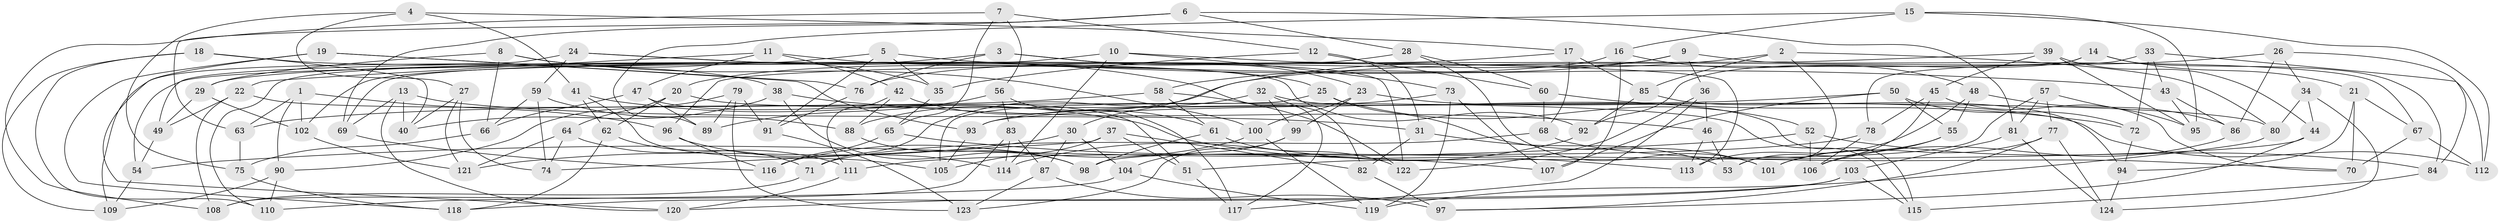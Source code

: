 // coarse degree distribution, {4: 0.3466666666666667, 5: 0.24, 6: 0.38666666666666666, 3: 0.02666666666666667}
// Generated by graph-tools (version 1.1) at 2025/38/03/04/25 23:38:12]
// undirected, 124 vertices, 248 edges
graph export_dot {
  node [color=gray90,style=filled];
  1;
  2;
  3;
  4;
  5;
  6;
  7;
  8;
  9;
  10;
  11;
  12;
  13;
  14;
  15;
  16;
  17;
  18;
  19;
  20;
  21;
  22;
  23;
  24;
  25;
  26;
  27;
  28;
  29;
  30;
  31;
  32;
  33;
  34;
  35;
  36;
  37;
  38;
  39;
  40;
  41;
  42;
  43;
  44;
  45;
  46;
  47;
  48;
  49;
  50;
  51;
  52;
  53;
  54;
  55;
  56;
  57;
  58;
  59;
  60;
  61;
  62;
  63;
  64;
  65;
  66;
  67;
  68;
  69;
  70;
  71;
  72;
  73;
  74;
  75;
  76;
  77;
  78;
  79;
  80;
  81;
  82;
  83;
  84;
  85;
  86;
  87;
  88;
  89;
  90;
  91;
  92;
  93;
  94;
  95;
  96;
  97;
  98;
  99;
  100;
  101;
  102;
  103;
  104;
  105;
  106;
  107;
  108;
  109;
  110;
  111;
  112;
  113;
  114;
  115;
  116;
  117;
  118;
  119;
  120;
  121;
  122;
  123;
  124;
  1 -- 63;
  1 -- 102;
  1 -- 90;
  1 -- 96;
  2 -- 30;
  2 -- 85;
  2 -- 53;
  2 -- 80;
  3 -- 23;
  3 -- 122;
  3 -- 102;
  3 -- 76;
  4 -- 17;
  4 -- 75;
  4 -- 41;
  4 -- 27;
  5 -- 43;
  5 -- 110;
  5 -- 35;
  5 -- 91;
  6 -- 63;
  6 -- 69;
  6 -- 28;
  6 -- 81;
  7 -- 65;
  7 -- 56;
  7 -- 12;
  7 -- 108;
  8 -- 35;
  8 -- 100;
  8 -- 29;
  8 -- 66;
  9 -- 76;
  9 -- 58;
  9 -- 36;
  9 -- 67;
  10 -- 73;
  10 -- 113;
  10 -- 49;
  10 -- 114;
  11 -- 22;
  11 -- 42;
  11 -- 47;
  11 -- 25;
  12 -- 60;
  12 -- 31;
  12 -- 35;
  13 -- 69;
  13 -- 40;
  13 -- 31;
  13 -- 120;
  14 -- 84;
  14 -- 69;
  14 -- 92;
  14 -- 21;
  15 -- 16;
  15 -- 89;
  15 -- 95;
  15 -- 112;
  16 -- 107;
  16 -- 20;
  16 -- 48;
  17 -- 85;
  17 -- 29;
  17 -- 68;
  18 -- 110;
  18 -- 38;
  18 -- 40;
  18 -- 109;
  19 -- 76;
  19 -- 120;
  19 -- 118;
  19 -- 93;
  20 -- 80;
  20 -- 62;
  20 -- 64;
  21 -- 67;
  21 -- 70;
  21 -- 94;
  22 -- 115;
  22 -- 108;
  22 -- 49;
  23 -- 112;
  23 -- 99;
  23 -- 100;
  24 -- 117;
  24 -- 59;
  24 -- 109;
  24 -- 92;
  25 -- 52;
  25 -- 101;
  25 -- 105;
  26 -- 88;
  26 -- 34;
  26 -- 84;
  26 -- 86;
  27 -- 121;
  27 -- 40;
  27 -- 74;
  28 -- 60;
  28 -- 101;
  28 -- 54;
  29 -- 102;
  29 -- 49;
  30 -- 104;
  30 -- 87;
  30 -- 121;
  31 -- 53;
  31 -- 82;
  32 -- 82;
  32 -- 99;
  32 -- 71;
  32 -- 115;
  33 -- 72;
  33 -- 43;
  33 -- 78;
  33 -- 112;
  34 -- 124;
  34 -- 80;
  34 -- 44;
  35 -- 65;
  36 -- 46;
  36 -- 122;
  36 -- 117;
  37 -- 82;
  37 -- 74;
  37 -- 105;
  37 -- 51;
  38 -- 46;
  38 -- 40;
  38 -- 98;
  39 -- 44;
  39 -- 45;
  39 -- 96;
  39 -- 95;
  41 -- 105;
  41 -- 113;
  41 -- 62;
  42 -- 61;
  42 -- 88;
  42 -- 111;
  43 -- 95;
  43 -- 86;
  44 -- 97;
  44 -- 51;
  45 -- 78;
  45 -- 70;
  45 -- 53;
  46 -- 53;
  46 -- 113;
  47 -- 51;
  47 -- 66;
  47 -- 89;
  48 -- 113;
  48 -- 55;
  48 -- 86;
  49 -- 54;
  50 -- 93;
  50 -- 107;
  50 -- 72;
  50 -- 55;
  51 -- 117;
  52 -- 84;
  52 -- 54;
  52 -- 106;
  54 -- 109;
  55 -- 106;
  55 -- 101;
  56 -- 83;
  56 -- 89;
  56 -- 117;
  57 -- 81;
  57 -- 98;
  57 -- 95;
  57 -- 77;
  58 -- 122;
  58 -- 61;
  58 -- 63;
  59 -- 74;
  59 -- 88;
  59 -- 66;
  60 -- 72;
  60 -- 68;
  61 -- 122;
  61 -- 98;
  62 -- 71;
  62 -- 118;
  63 -- 75;
  64 -- 121;
  64 -- 111;
  64 -- 74;
  65 -- 116;
  65 -- 107;
  66 -- 75;
  67 -- 70;
  67 -- 112;
  68 -- 71;
  68 -- 70;
  69 -- 116;
  71 -- 108;
  72 -- 94;
  73 -- 93;
  73 -- 119;
  73 -- 107;
  75 -- 118;
  76 -- 91;
  77 -- 97;
  77 -- 124;
  77 -- 101;
  78 -- 111;
  78 -- 106;
  79 -- 89;
  79 -- 123;
  79 -- 90;
  79 -- 91;
  80 -- 119;
  81 -- 103;
  81 -- 124;
  82 -- 97;
  83 -- 114;
  83 -- 108;
  83 -- 87;
  84 -- 115;
  85 -- 94;
  85 -- 92;
  86 -- 106;
  87 -- 123;
  87 -- 97;
  88 -- 98;
  90 -- 109;
  90 -- 110;
  91 -- 123;
  92 -- 114;
  93 -- 105;
  94 -- 124;
  96 -- 114;
  96 -- 116;
  99 -- 123;
  99 -- 104;
  100 -- 116;
  100 -- 119;
  102 -- 121;
  103 -- 120;
  103 -- 115;
  103 -- 118;
  104 -- 119;
  104 -- 110;
  111 -- 120;
}
